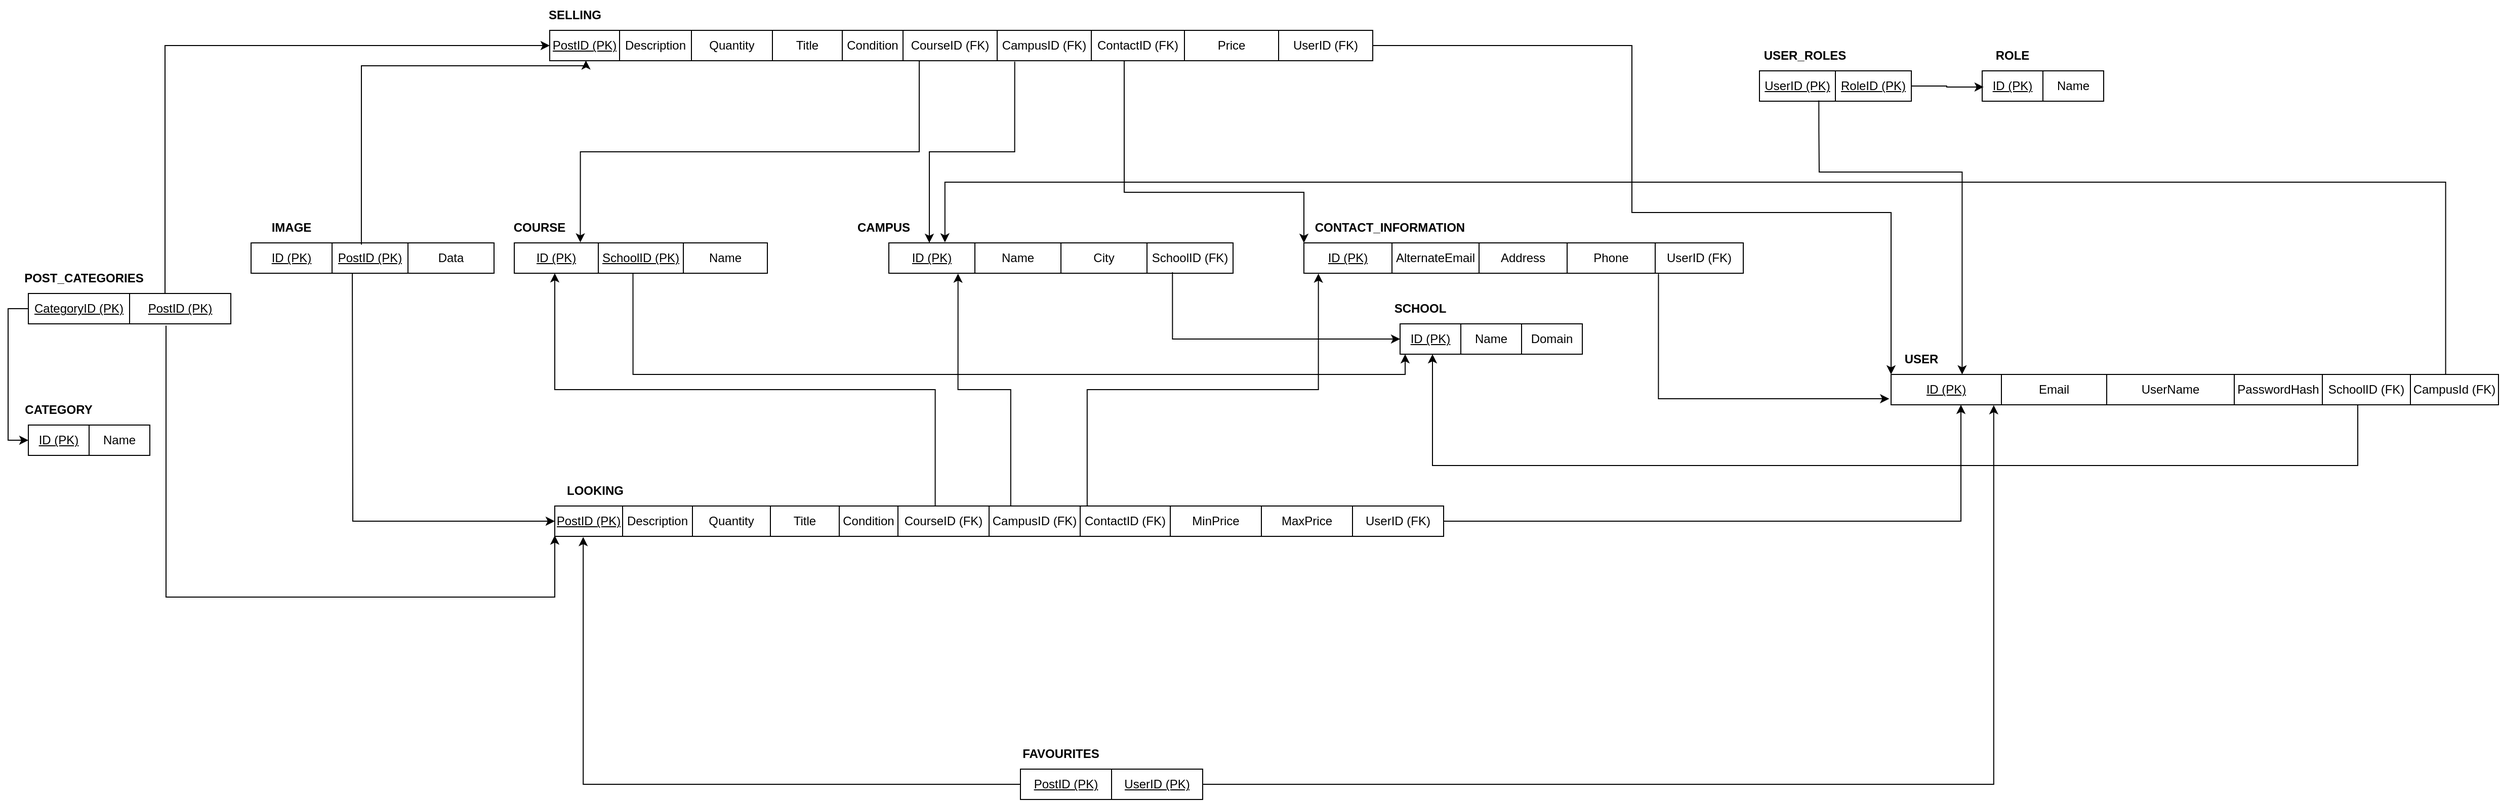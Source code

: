 <mxfile version="16.5.6" type="github">
  <diagram id="AKfI4c0ulszgOo2Bcc6o" name="Page-1">
    <mxGraphModel dx="2805" dy="2034" grid="1" gridSize="10" guides="1" tooltips="1" connect="1" arrows="1" fold="1" page="1" pageScale="1" pageWidth="850" pageHeight="1100" math="0" shadow="0">
      <root>
        <mxCell id="0" />
        <mxCell id="1" parent="0" />
        <mxCell id="g4I0UQG93zWOhLgiDqNm-1" value="&lt;b&gt;USER&lt;/b&gt;" style="text;html=1;strokeColor=none;fillColor=none;align=center;verticalAlign=middle;whiteSpace=wrap;rounded=0;" parent="1" vertex="1">
          <mxGeometry x="1380" y="180" width="60" height="30" as="geometry" />
        </mxCell>
        <mxCell id="g4I0UQG93zWOhLgiDqNm-2" value="&lt;b&gt;ROLE&lt;/b&gt;" style="text;html=1;strokeColor=none;fillColor=none;align=center;verticalAlign=middle;whiteSpace=wrap;rounded=0;" parent="1" vertex="1">
          <mxGeometry x="1470" y="-120" width="60" height="30" as="geometry" />
        </mxCell>
        <mxCell id="g4I0UQG93zWOhLgiDqNm-3" value="&lt;b&gt;USER_ROLES&lt;/b&gt;" style="text;html=1;strokeColor=none;fillColor=none;align=center;verticalAlign=middle;whiteSpace=wrap;rounded=0;" parent="1" vertex="1">
          <mxGeometry x="1250" y="-120" width="90" height="30" as="geometry" />
        </mxCell>
        <mxCell id="g4I0UQG93zWOhLgiDqNm-4" value="&lt;b&gt;SELLING&lt;/b&gt;" style="text;html=1;strokeColor=none;fillColor=none;align=center;verticalAlign=middle;whiteSpace=wrap;rounded=0;" parent="1" vertex="1">
          <mxGeometry x="50" y="-160" width="60" height="30" as="geometry" />
        </mxCell>
        <mxCell id="g4I0UQG93zWOhLgiDqNm-5" value="&lt;b&gt;CONTACT_INFORMATION&lt;/b&gt;" style="text;html=1;strokeColor=none;fillColor=none;align=center;verticalAlign=middle;whiteSpace=wrap;rounded=0;" parent="1" vertex="1">
          <mxGeometry x="810" y="50" width="150" height="30" as="geometry" />
        </mxCell>
        <mxCell id="g4I0UQG93zWOhLgiDqNm-6" value="&lt;b&gt;CAMPUS&lt;/b&gt;" style="text;html=1;strokeColor=none;fillColor=none;align=center;verticalAlign=middle;whiteSpace=wrap;rounded=0;" parent="1" vertex="1">
          <mxGeometry x="350" y="50" width="70" height="30" as="geometry" />
        </mxCell>
        <mxCell id="g4I0UQG93zWOhLgiDqNm-7" value="&lt;b&gt;SCHOOL&lt;/b&gt;" style="text;html=1;strokeColor=none;fillColor=none;align=center;verticalAlign=middle;whiteSpace=wrap;rounded=0;" parent="1" vertex="1">
          <mxGeometry x="880" y="130" width="70" height="30" as="geometry" />
        </mxCell>
        <mxCell id="g4I0UQG93zWOhLgiDqNm-8" value="&lt;b&gt;COURSE&lt;/b&gt;" style="text;html=1;strokeColor=none;fillColor=none;align=center;verticalAlign=middle;whiteSpace=wrap;rounded=0;" parent="1" vertex="1">
          <mxGeometry x="10" y="50" width="70" height="30" as="geometry" />
        </mxCell>
        <mxCell id="g4I0UQG93zWOhLgiDqNm-9" value="&lt;b&gt;CATEGORY&lt;/b&gt;" style="text;html=1;strokeColor=none;fillColor=none;align=center;verticalAlign=middle;whiteSpace=wrap;rounded=0;" parent="1" vertex="1">
          <mxGeometry x="-470" y="230" width="80" height="30" as="geometry" />
        </mxCell>
        <mxCell id="g4I0UQG93zWOhLgiDqNm-10" value="&lt;b&gt;POST_CATEGORIES&lt;/b&gt;" style="text;html=1;strokeColor=none;fillColor=none;align=center;verticalAlign=middle;whiteSpace=wrap;rounded=0;" parent="1" vertex="1">
          <mxGeometry x="-470" y="100" width="130" height="30" as="geometry" />
        </mxCell>
        <mxCell id="g4I0UQG93zWOhLgiDqNm-11" value="" style="shape=table;startSize=0;container=1;collapsible=0;childLayout=tableLayout;" parent="1" vertex="1">
          <mxGeometry x="1380" y="210" width="600" height="30" as="geometry" />
        </mxCell>
        <mxCell id="g4I0UQG93zWOhLgiDqNm-12" value="" style="shape=tableRow;horizontal=0;startSize=0;swimlaneHead=0;swimlaneBody=0;top=0;left=0;bottom=0;right=0;collapsible=0;dropTarget=0;fillColor=none;points=[[0,0.5],[1,0.5]];portConstraint=eastwest;" parent="g4I0UQG93zWOhLgiDqNm-11" vertex="1">
          <mxGeometry width="600" height="30" as="geometry" />
        </mxCell>
        <mxCell id="g4I0UQG93zWOhLgiDqNm-13" value="&lt;u&gt;ID (PK)&lt;/u&gt;" style="shape=partialRectangle;html=1;whiteSpace=wrap;connectable=0;overflow=hidden;fillColor=none;top=0;left=0;bottom=0;right=0;pointerEvents=1;" parent="g4I0UQG93zWOhLgiDqNm-12" vertex="1">
          <mxGeometry width="109" height="30" as="geometry">
            <mxRectangle width="109" height="30" as="alternateBounds" />
          </mxGeometry>
        </mxCell>
        <mxCell id="g4I0UQG93zWOhLgiDqNm-14" value="Email" style="shape=partialRectangle;html=1;whiteSpace=wrap;connectable=0;overflow=hidden;fillColor=none;top=0;left=0;bottom=0;right=0;pointerEvents=1;" parent="g4I0UQG93zWOhLgiDqNm-12" vertex="1">
          <mxGeometry x="109" width="104" height="30" as="geometry">
            <mxRectangle width="104" height="30" as="alternateBounds" />
          </mxGeometry>
        </mxCell>
        <mxCell id="g4I0UQG93zWOhLgiDqNm-15" value="UserName" style="shape=partialRectangle;html=1;whiteSpace=wrap;connectable=0;overflow=hidden;fillColor=none;top=0;left=0;bottom=0;right=0;pointerEvents=1;" parent="g4I0UQG93zWOhLgiDqNm-12" vertex="1">
          <mxGeometry x="213" width="126" height="30" as="geometry">
            <mxRectangle width="126" height="30" as="alternateBounds" />
          </mxGeometry>
        </mxCell>
        <mxCell id="g4I0UQG93zWOhLgiDqNm-16" value="PasswordHash" style="shape=partialRectangle;html=1;whiteSpace=wrap;connectable=0;overflow=hidden;fillColor=none;top=0;left=0;bottom=0;right=0;pointerEvents=1;" parent="g4I0UQG93zWOhLgiDqNm-12" vertex="1">
          <mxGeometry x="339" width="87" height="30" as="geometry">
            <mxRectangle width="87" height="30" as="alternateBounds" />
          </mxGeometry>
        </mxCell>
        <mxCell id="g4I0UQG93zWOhLgiDqNm-17" value="SchoolID (FK)" style="shape=partialRectangle;html=1;whiteSpace=wrap;connectable=0;overflow=hidden;fillColor=none;top=0;left=0;bottom=0;right=0;pointerEvents=1;" parent="g4I0UQG93zWOhLgiDqNm-12" vertex="1">
          <mxGeometry x="426" width="87" height="30" as="geometry">
            <mxRectangle width="87" height="30" as="alternateBounds" />
          </mxGeometry>
        </mxCell>
        <mxCell id="g4I0UQG93zWOhLgiDqNm-18" value="CampusId (FK)" style="shape=partialRectangle;html=1;whiteSpace=wrap;connectable=0;overflow=hidden;fillColor=none;top=0;left=0;bottom=0;right=0;pointerEvents=1;" parent="g4I0UQG93zWOhLgiDqNm-12" vertex="1">
          <mxGeometry x="513" width="87" height="30" as="geometry">
            <mxRectangle width="87" height="30" as="alternateBounds" />
          </mxGeometry>
        </mxCell>
        <mxCell id="g4I0UQG93zWOhLgiDqNm-19" value="" style="shape=table;startSize=0;container=1;collapsible=0;childLayout=tableLayout;" parent="1" vertex="1">
          <mxGeometry x="1470" y="-90" width="120" height="30" as="geometry" />
        </mxCell>
        <mxCell id="g4I0UQG93zWOhLgiDqNm-20" value="" style="shape=tableRow;horizontal=0;startSize=0;swimlaneHead=0;swimlaneBody=0;top=0;left=0;bottom=0;right=0;collapsible=0;dropTarget=0;fillColor=none;points=[[0.45,1,0,0,45],[1,0.5,0,0,0]];portConstraint=eastwest;" parent="g4I0UQG93zWOhLgiDqNm-19" vertex="1">
          <mxGeometry width="120" height="30" as="geometry" />
        </mxCell>
        <mxCell id="g4I0UQG93zWOhLgiDqNm-21" value="&lt;u&gt;ID (PK)&lt;/u&gt;" style="shape=partialRectangle;html=1;whiteSpace=wrap;connectable=0;overflow=hidden;fillColor=none;top=0;left=0;bottom=0;right=0;pointerEvents=1;" parent="g4I0UQG93zWOhLgiDqNm-20" vertex="1">
          <mxGeometry width="60" height="30" as="geometry">
            <mxRectangle width="60" height="30" as="alternateBounds" />
          </mxGeometry>
        </mxCell>
        <mxCell id="g4I0UQG93zWOhLgiDqNm-22" value="Name" style="shape=partialRectangle;html=1;whiteSpace=wrap;connectable=0;overflow=hidden;fillColor=none;top=0;left=0;bottom=0;right=0;pointerEvents=1;" parent="g4I0UQG93zWOhLgiDqNm-20" vertex="1">
          <mxGeometry x="60" width="60" height="30" as="geometry">
            <mxRectangle width="60" height="30" as="alternateBounds" />
          </mxGeometry>
        </mxCell>
        <mxCell id="g4I0UQG93zWOhLgiDqNm-23" value="" style="shape=table;startSize=0;container=1;collapsible=0;childLayout=tableLayout;points=[[0,0,0,0,0],[0,0.27,0,0,0],[0,0.5,0,0,0],[0,0.73,0,0,0],[0,1,0,0,0],[0.1,1,0,0,0],[0.17,1,0,0,0],[0.25,0,0,0,0],[0.5,0,0,0,0],[0.5,1,0,0,0],[0.75,0,0,0,0],[0.75,1,0,0,0],[1,0,0,0,0],[1,0.27,0,0,0],[1,0.5,0,0,0],[1,0.77,0,0,0],[1,1,0,0,0]];" parent="1" vertex="1">
          <mxGeometry x="1250" y="-90" width="150" height="30" as="geometry" />
        </mxCell>
        <mxCell id="g4I0UQG93zWOhLgiDqNm-24" value="" style="shape=tableRow;horizontal=0;startSize=0;swimlaneHead=0;swimlaneBody=0;top=0;left=0;bottom=0;right=0;collapsible=0;dropTarget=0;fillColor=none;points=[[0,0.5],[1,0.5]];portConstraint=eastwest;" parent="g4I0UQG93zWOhLgiDqNm-23" vertex="1">
          <mxGeometry width="150" height="30" as="geometry" />
        </mxCell>
        <mxCell id="g4I0UQG93zWOhLgiDqNm-25" value="&lt;u&gt;UserID (PK)&lt;/u&gt;" style="shape=partialRectangle;html=1;whiteSpace=wrap;connectable=0;overflow=hidden;fillColor=none;top=0;left=0;bottom=0;right=0;pointerEvents=1;" parent="g4I0UQG93zWOhLgiDqNm-24" vertex="1">
          <mxGeometry width="75" height="30" as="geometry">
            <mxRectangle width="75" height="30" as="alternateBounds" />
          </mxGeometry>
        </mxCell>
        <mxCell id="g4I0UQG93zWOhLgiDqNm-26" value="&lt;u&gt;RoleID (PK)&lt;/u&gt;" style="shape=partialRectangle;html=1;whiteSpace=wrap;connectable=0;overflow=hidden;fillColor=none;top=0;left=0;bottom=0;right=0;pointerEvents=1;" parent="g4I0UQG93zWOhLgiDqNm-24" vertex="1">
          <mxGeometry x="75" width="75" height="30" as="geometry">
            <mxRectangle width="75" height="30" as="alternateBounds" />
          </mxGeometry>
        </mxCell>
        <mxCell id="g4I0UQG93zWOhLgiDqNm-27" value="" style="shape=table;startSize=0;container=1;collapsible=0;childLayout=tableLayout;" parent="1" vertex="1">
          <mxGeometry x="55" y="-130" width="813" height="30" as="geometry" />
        </mxCell>
        <mxCell id="g4I0UQG93zWOhLgiDqNm-28" value="" style="shape=tableRow;horizontal=0;startSize=0;swimlaneHead=0;swimlaneBody=0;top=0;left=0;bottom=0;right=0;collapsible=0;dropTarget=0;fillColor=none;points=[[0,0.5],[1,0.5]];portConstraint=eastwest;" parent="g4I0UQG93zWOhLgiDqNm-27" vertex="1">
          <mxGeometry width="813" height="30" as="geometry" />
        </mxCell>
        <mxCell id="g4I0UQG93zWOhLgiDqNm-29" value="&lt;u&gt;PostID (PK)&lt;/u&gt;" style="shape=partialRectangle;html=1;whiteSpace=wrap;connectable=0;overflow=hidden;fillColor=none;top=0;left=0;bottom=0;right=0;pointerEvents=1;" parent="g4I0UQG93zWOhLgiDqNm-28" vertex="1">
          <mxGeometry width="69" height="30" as="geometry">
            <mxRectangle width="69" height="30" as="alternateBounds" />
          </mxGeometry>
        </mxCell>
        <mxCell id="g4I0UQG93zWOhLgiDqNm-30" value="Description" style="shape=partialRectangle;html=1;whiteSpace=wrap;connectable=0;overflow=hidden;fillColor=none;top=0;left=0;bottom=0;right=0;pointerEvents=1;" parent="g4I0UQG93zWOhLgiDqNm-28" vertex="1">
          <mxGeometry x="69" width="71" height="30" as="geometry">
            <mxRectangle width="71" height="30" as="alternateBounds" />
          </mxGeometry>
        </mxCell>
        <mxCell id="g4I0UQG93zWOhLgiDqNm-31" value="Quantity" style="shape=partialRectangle;html=1;whiteSpace=wrap;connectable=0;overflow=hidden;fillColor=none;top=0;left=0;bottom=0;right=0;pointerEvents=1;" parent="g4I0UQG93zWOhLgiDqNm-28" vertex="1">
          <mxGeometry x="140" width="80" height="30" as="geometry">
            <mxRectangle width="80" height="30" as="alternateBounds" />
          </mxGeometry>
        </mxCell>
        <mxCell id="g4I0UQG93zWOhLgiDqNm-32" value="Title" style="shape=partialRectangle;html=1;whiteSpace=wrap;connectable=0;overflow=hidden;fillColor=none;top=0;left=0;bottom=0;right=0;pointerEvents=1;" parent="g4I0UQG93zWOhLgiDqNm-28" vertex="1">
          <mxGeometry x="220" width="69" height="30" as="geometry">
            <mxRectangle width="69" height="30" as="alternateBounds" />
          </mxGeometry>
        </mxCell>
        <mxCell id="g4I0UQG93zWOhLgiDqNm-33" value="Condition" style="shape=partialRectangle;html=1;whiteSpace=wrap;connectable=0;overflow=hidden;fillColor=none;top=0;left=0;bottom=0;right=0;pointerEvents=1;" parent="g4I0UQG93zWOhLgiDqNm-28" vertex="1">
          <mxGeometry x="289" width="60" height="30" as="geometry">
            <mxRectangle width="60" height="30" as="alternateBounds" />
          </mxGeometry>
        </mxCell>
        <mxCell id="g4I0UQG93zWOhLgiDqNm-65" value="CourseID (FK)" style="shape=partialRectangle;html=1;whiteSpace=wrap;connectable=0;overflow=hidden;fillColor=none;top=0;left=0;bottom=0;right=0;pointerEvents=1;" parent="g4I0UQG93zWOhLgiDqNm-28" vertex="1">
          <mxGeometry x="349" width="93" height="30" as="geometry">
            <mxRectangle width="93" height="30" as="alternateBounds" />
          </mxGeometry>
        </mxCell>
        <mxCell id="g4I0UQG93zWOhLgiDqNm-66" value="CampusID (FK)" style="shape=partialRectangle;html=1;whiteSpace=wrap;connectable=0;overflow=hidden;fillColor=none;top=0;left=0;bottom=0;right=0;pointerEvents=1;" parent="g4I0UQG93zWOhLgiDqNm-28" vertex="1">
          <mxGeometry x="442" width="93" height="30" as="geometry">
            <mxRectangle width="93" height="30" as="alternateBounds" />
          </mxGeometry>
        </mxCell>
        <mxCell id="g4I0UQG93zWOhLgiDqNm-67" value="ContactID (FK)" style="shape=partialRectangle;html=1;whiteSpace=wrap;connectable=0;overflow=hidden;fillColor=none;top=0;left=0;bottom=0;right=0;pointerEvents=1;" parent="g4I0UQG93zWOhLgiDqNm-28" vertex="1">
          <mxGeometry x="535" width="92" height="30" as="geometry">
            <mxRectangle width="92" height="30" as="alternateBounds" />
          </mxGeometry>
        </mxCell>
        <mxCell id="g4I0UQG93zWOhLgiDqNm-105" value="Price" style="shape=partialRectangle;html=1;whiteSpace=wrap;connectable=0;overflow=hidden;fillColor=none;top=0;left=0;bottom=0;right=0;pointerEvents=1;" parent="g4I0UQG93zWOhLgiDqNm-28" vertex="1">
          <mxGeometry x="627" width="93" height="30" as="geometry">
            <mxRectangle width="93" height="30" as="alternateBounds" />
          </mxGeometry>
        </mxCell>
        <mxCell id="NINlyLTdHas7buEm1NTN-18" value="UserID (FK)" style="shape=partialRectangle;html=1;whiteSpace=wrap;connectable=0;overflow=hidden;fillColor=none;top=0;left=0;bottom=0;right=0;pointerEvents=1;" vertex="1" parent="g4I0UQG93zWOhLgiDqNm-28">
          <mxGeometry x="720" width="93" height="30" as="geometry">
            <mxRectangle width="93" height="30" as="alternateBounds" />
          </mxGeometry>
        </mxCell>
        <mxCell id="g4I0UQG93zWOhLgiDqNm-34" value="" style="shape=table;startSize=0;container=1;collapsible=0;childLayout=tableLayout;" parent="1" vertex="1">
          <mxGeometry x="895" y="160" width="180" height="30" as="geometry" />
        </mxCell>
        <mxCell id="g4I0UQG93zWOhLgiDqNm-35" value="" style="shape=tableRow;horizontal=0;startSize=0;swimlaneHead=0;swimlaneBody=0;top=0;left=0;bottom=0;right=0;collapsible=0;dropTarget=0;fillColor=none;points=[[0,0.5],[1,0.5]];portConstraint=eastwest;" parent="g4I0UQG93zWOhLgiDqNm-34" vertex="1">
          <mxGeometry width="180" height="30" as="geometry" />
        </mxCell>
        <mxCell id="g4I0UQG93zWOhLgiDqNm-36" value="&lt;u&gt;ID (PK)&lt;/u&gt;" style="shape=partialRectangle;html=1;whiteSpace=wrap;connectable=0;overflow=hidden;fillColor=none;top=0;left=0;bottom=0;right=0;pointerEvents=1;" parent="g4I0UQG93zWOhLgiDqNm-35" vertex="1">
          <mxGeometry width="60" height="30" as="geometry">
            <mxRectangle width="60" height="30" as="alternateBounds" />
          </mxGeometry>
        </mxCell>
        <mxCell id="g4I0UQG93zWOhLgiDqNm-37" value="Name" style="shape=partialRectangle;html=1;whiteSpace=wrap;connectable=0;overflow=hidden;fillColor=none;top=0;left=0;bottom=0;right=0;pointerEvents=1;" parent="g4I0UQG93zWOhLgiDqNm-35" vertex="1">
          <mxGeometry x="60" width="60" height="30" as="geometry">
            <mxRectangle width="60" height="30" as="alternateBounds" />
          </mxGeometry>
        </mxCell>
        <mxCell id="g4I0UQG93zWOhLgiDqNm-38" value="Domain" style="shape=partialRectangle;html=1;whiteSpace=wrap;connectable=0;overflow=hidden;fillColor=none;top=0;left=0;bottom=0;right=0;pointerEvents=1;" parent="g4I0UQG93zWOhLgiDqNm-35" vertex="1">
          <mxGeometry x="120" width="60" height="30" as="geometry">
            <mxRectangle width="60" height="30" as="alternateBounds" />
          </mxGeometry>
        </mxCell>
        <mxCell id="g4I0UQG93zWOhLgiDqNm-39" value="" style="shape=table;startSize=0;container=1;collapsible=0;childLayout=tableLayout;" parent="1" vertex="1">
          <mxGeometry x="390" y="80" width="340" height="30" as="geometry" />
        </mxCell>
        <mxCell id="g4I0UQG93zWOhLgiDqNm-40" value="" style="shape=tableRow;horizontal=0;startSize=0;swimlaneHead=0;swimlaneBody=0;top=0;left=0;bottom=0;right=0;collapsible=0;dropTarget=0;fillColor=none;points=[[0,0.5],[1,0.5]];portConstraint=eastwest;" parent="g4I0UQG93zWOhLgiDqNm-39" vertex="1">
          <mxGeometry width="340" height="30" as="geometry" />
        </mxCell>
        <mxCell id="g4I0UQG93zWOhLgiDqNm-41" value="&lt;u&gt;ID (PK)&lt;/u&gt;" style="shape=partialRectangle;html=1;whiteSpace=wrap;connectable=0;overflow=hidden;fillColor=none;top=0;left=0;bottom=0;right=0;pointerEvents=1;" parent="g4I0UQG93zWOhLgiDqNm-40" vertex="1">
          <mxGeometry width="85" height="30" as="geometry">
            <mxRectangle width="85" height="30" as="alternateBounds" />
          </mxGeometry>
        </mxCell>
        <mxCell id="g4I0UQG93zWOhLgiDqNm-42" value="Name" style="shape=partialRectangle;html=1;whiteSpace=wrap;connectable=0;overflow=hidden;fillColor=none;top=0;left=0;bottom=0;right=0;pointerEvents=1;" parent="g4I0UQG93zWOhLgiDqNm-40" vertex="1">
          <mxGeometry x="85" width="85" height="30" as="geometry">
            <mxRectangle width="85" height="30" as="alternateBounds" />
          </mxGeometry>
        </mxCell>
        <mxCell id="g4I0UQG93zWOhLgiDqNm-43" value="City" style="shape=partialRectangle;html=1;whiteSpace=wrap;connectable=0;overflow=hidden;fillColor=none;top=0;left=0;bottom=0;right=0;pointerEvents=1;" parent="g4I0UQG93zWOhLgiDqNm-40" vertex="1">
          <mxGeometry x="170" width="85" height="30" as="geometry">
            <mxRectangle width="85" height="30" as="alternateBounds" />
          </mxGeometry>
        </mxCell>
        <mxCell id="g4I0UQG93zWOhLgiDqNm-44" value="SchoolID (FK)" style="shape=partialRectangle;html=1;whiteSpace=wrap;connectable=0;overflow=hidden;fillColor=none;top=0;left=0;bottom=0;right=0;pointerEvents=1;" parent="g4I0UQG93zWOhLgiDqNm-40" vertex="1">
          <mxGeometry x="255" width="85" height="30" as="geometry">
            <mxRectangle width="85" height="30" as="alternateBounds" />
          </mxGeometry>
        </mxCell>
        <mxCell id="g4I0UQG93zWOhLgiDqNm-45" value="" style="shape=table;startSize=0;container=1;collapsible=0;childLayout=tableLayout;" parent="1" vertex="1">
          <mxGeometry x="20" y="80" width="250" height="30" as="geometry" />
        </mxCell>
        <mxCell id="g4I0UQG93zWOhLgiDqNm-46" value="" style="shape=tableRow;horizontal=0;startSize=0;swimlaneHead=0;swimlaneBody=0;top=0;left=0;bottom=0;right=0;collapsible=0;dropTarget=0;fillColor=none;points=[[0,0.5],[1,0.5]];portConstraint=eastwest;" parent="g4I0UQG93zWOhLgiDqNm-45" vertex="1">
          <mxGeometry width="250" height="30" as="geometry" />
        </mxCell>
        <mxCell id="g4I0UQG93zWOhLgiDqNm-47" value="&lt;u&gt;ID (PK)&lt;/u&gt;" style="shape=partialRectangle;html=1;whiteSpace=wrap;connectable=0;overflow=hidden;fillColor=none;top=0;left=0;bottom=0;right=0;pointerEvents=1;" parent="g4I0UQG93zWOhLgiDqNm-46" vertex="1">
          <mxGeometry width="83" height="30" as="geometry">
            <mxRectangle width="83" height="30" as="alternateBounds" />
          </mxGeometry>
        </mxCell>
        <mxCell id="g4I0UQG93zWOhLgiDqNm-48" value="&lt;u&gt;SchoolID (PK)&lt;/u&gt;" style="shape=partialRectangle;html=1;whiteSpace=wrap;connectable=0;overflow=hidden;fillColor=none;top=0;left=0;bottom=0;right=0;pointerEvents=1;" parent="g4I0UQG93zWOhLgiDqNm-46" vertex="1">
          <mxGeometry x="83" width="84" height="30" as="geometry">
            <mxRectangle width="84" height="30" as="alternateBounds" />
          </mxGeometry>
        </mxCell>
        <mxCell id="g4I0UQG93zWOhLgiDqNm-49" value="Name" style="shape=partialRectangle;html=1;whiteSpace=wrap;connectable=0;overflow=hidden;fillColor=none;top=0;left=0;bottom=0;right=0;pointerEvents=1;" parent="g4I0UQG93zWOhLgiDqNm-46" vertex="1">
          <mxGeometry x="167" width="83" height="30" as="geometry">
            <mxRectangle width="83" height="30" as="alternateBounds" />
          </mxGeometry>
        </mxCell>
        <mxCell id="g4I0UQG93zWOhLgiDqNm-50" value="" style="shape=table;startSize=0;container=1;collapsible=0;childLayout=tableLayout;" parent="1" vertex="1">
          <mxGeometry x="-460" y="260" width="120" height="30" as="geometry" />
        </mxCell>
        <mxCell id="g4I0UQG93zWOhLgiDqNm-51" value="" style="shape=tableRow;horizontal=0;startSize=0;swimlaneHead=0;swimlaneBody=0;top=0;left=0;bottom=0;right=0;collapsible=0;dropTarget=0;fillColor=none;points=[[0,0.5],[1,0.5]];portConstraint=eastwest;" parent="g4I0UQG93zWOhLgiDqNm-50" vertex="1">
          <mxGeometry width="120" height="30" as="geometry" />
        </mxCell>
        <mxCell id="g4I0UQG93zWOhLgiDqNm-52" value="&lt;u&gt;ID (PK)&lt;/u&gt;" style="shape=partialRectangle;html=1;whiteSpace=wrap;connectable=0;overflow=hidden;fillColor=none;top=0;left=0;bottom=0;right=0;pointerEvents=1;" parent="g4I0UQG93zWOhLgiDqNm-51" vertex="1">
          <mxGeometry width="60" height="30" as="geometry">
            <mxRectangle width="60" height="30" as="alternateBounds" />
          </mxGeometry>
        </mxCell>
        <mxCell id="g4I0UQG93zWOhLgiDqNm-53" value="Name" style="shape=partialRectangle;html=1;whiteSpace=wrap;connectable=0;overflow=hidden;fillColor=none;top=0;left=0;bottom=0;right=0;pointerEvents=1;" parent="g4I0UQG93zWOhLgiDqNm-51" vertex="1">
          <mxGeometry x="60" width="60" height="30" as="geometry">
            <mxRectangle width="60" height="30" as="alternateBounds" />
          </mxGeometry>
        </mxCell>
        <mxCell id="g4I0UQG93zWOhLgiDqNm-54" value="" style="shape=table;startSize=0;container=1;collapsible=0;childLayout=tableLayout;" parent="1" vertex="1">
          <mxGeometry x="-460" y="130" width="200" height="30" as="geometry" />
        </mxCell>
        <mxCell id="g4I0UQG93zWOhLgiDqNm-55" value="" style="shape=tableRow;horizontal=0;startSize=0;swimlaneHead=0;swimlaneBody=0;top=0;left=0;bottom=0;right=0;collapsible=0;dropTarget=0;fillColor=none;points=[[0,0.5],[1,0.5]];portConstraint=eastwest;" parent="g4I0UQG93zWOhLgiDqNm-54" vertex="1">
          <mxGeometry width="200" height="30" as="geometry" />
        </mxCell>
        <mxCell id="g4I0UQG93zWOhLgiDqNm-56" value="&lt;u&gt;CategoryID (PK)&lt;/u&gt;" style="shape=partialRectangle;html=1;whiteSpace=wrap;connectable=0;overflow=hidden;fillColor=none;top=0;left=0;bottom=0;right=0;pointerEvents=1;" parent="g4I0UQG93zWOhLgiDqNm-55" vertex="1">
          <mxGeometry width="100" height="30" as="geometry">
            <mxRectangle width="100" height="30" as="alternateBounds" />
          </mxGeometry>
        </mxCell>
        <mxCell id="g4I0UQG93zWOhLgiDqNm-57" value="&lt;u&gt;PostID (PK)&lt;/u&gt;" style="shape=partialRectangle;html=1;whiteSpace=wrap;connectable=0;overflow=hidden;fillColor=none;top=0;left=0;bottom=0;right=0;pointerEvents=1;" parent="g4I0UQG93zWOhLgiDqNm-55" vertex="1">
          <mxGeometry x="100" width="100" height="30" as="geometry">
            <mxRectangle width="100" height="30" as="alternateBounds" />
          </mxGeometry>
        </mxCell>
        <mxCell id="g4I0UQG93zWOhLgiDqNm-59" value="&lt;b&gt;IMAGE&lt;/b&gt;" style="text;html=1;strokeColor=none;fillColor=none;align=center;verticalAlign=middle;whiteSpace=wrap;rounded=0;" parent="1" vertex="1">
          <mxGeometry x="-230" y="50" width="60" height="30" as="geometry" />
        </mxCell>
        <mxCell id="g4I0UQG93zWOhLgiDqNm-60" value="" style="shape=table;startSize=0;container=1;collapsible=0;childLayout=tableLayout;" parent="1" vertex="1">
          <mxGeometry x="-240" y="80" width="240" height="30" as="geometry" />
        </mxCell>
        <mxCell id="g4I0UQG93zWOhLgiDqNm-61" value="" style="shape=tableRow;horizontal=0;startSize=0;swimlaneHead=0;swimlaneBody=0;top=0;left=0;bottom=0;right=0;collapsible=0;dropTarget=0;fillColor=none;points=[[0,0.5],[1,0.5]];portConstraint=eastwest;" parent="g4I0UQG93zWOhLgiDqNm-60" vertex="1">
          <mxGeometry width="240" height="30" as="geometry" />
        </mxCell>
        <mxCell id="g4I0UQG93zWOhLgiDqNm-62" value="&lt;u&gt;ID (PK)&lt;/u&gt;" style="shape=partialRectangle;html=1;whiteSpace=wrap;connectable=0;overflow=hidden;fillColor=none;top=0;left=0;bottom=0;right=0;pointerEvents=1;" parent="g4I0UQG93zWOhLgiDqNm-61" vertex="1">
          <mxGeometry width="80" height="30" as="geometry">
            <mxRectangle width="80" height="30" as="alternateBounds" />
          </mxGeometry>
        </mxCell>
        <mxCell id="g4I0UQG93zWOhLgiDqNm-63" value="&lt;u&gt;PostID (PK)&lt;/u&gt;" style="shape=partialRectangle;html=1;whiteSpace=wrap;connectable=0;overflow=hidden;fillColor=none;top=0;left=0;bottom=0;right=0;pointerEvents=1;" parent="g4I0UQG93zWOhLgiDqNm-61" vertex="1">
          <mxGeometry x="80" width="75" height="30" as="geometry">
            <mxRectangle width="75" height="30" as="alternateBounds" />
          </mxGeometry>
        </mxCell>
        <mxCell id="g4I0UQG93zWOhLgiDqNm-64" value="Data" style="shape=partialRectangle;html=1;whiteSpace=wrap;connectable=0;overflow=hidden;fillColor=none;top=0;left=0;bottom=0;right=0;pointerEvents=1;" parent="g4I0UQG93zWOhLgiDqNm-61" vertex="1">
          <mxGeometry x="155" width="85" height="30" as="geometry">
            <mxRectangle width="85" height="30" as="alternateBounds" />
          </mxGeometry>
        </mxCell>
        <mxCell id="g4I0UQG93zWOhLgiDqNm-68" value="" style="shape=table;startSize=0;container=1;collapsible=0;childLayout=tableLayout;" parent="1" vertex="1">
          <mxGeometry x="800" y="80" width="434" height="30" as="geometry" />
        </mxCell>
        <mxCell id="g4I0UQG93zWOhLgiDqNm-69" value="" style="shape=tableRow;horizontal=0;startSize=0;swimlaneHead=0;swimlaneBody=0;top=0;left=0;bottom=0;right=0;collapsible=0;dropTarget=0;fillColor=none;points=[[0,0.5],[1,0.5]];portConstraint=eastwest;" parent="g4I0UQG93zWOhLgiDqNm-68" vertex="1">
          <mxGeometry width="434" height="30" as="geometry" />
        </mxCell>
        <mxCell id="g4I0UQG93zWOhLgiDqNm-70" value="&lt;u&gt;ID (PK)&lt;/u&gt;" style="shape=partialRectangle;html=1;whiteSpace=wrap;connectable=0;overflow=hidden;fillColor=none;top=0;left=0;bottom=0;right=0;pointerEvents=1;" parent="g4I0UQG93zWOhLgiDqNm-69" vertex="1">
          <mxGeometry width="87" height="30" as="geometry">
            <mxRectangle width="87" height="30" as="alternateBounds" />
          </mxGeometry>
        </mxCell>
        <mxCell id="g4I0UQG93zWOhLgiDqNm-71" value="AlternateEmail" style="shape=partialRectangle;html=1;whiteSpace=wrap;connectable=0;overflow=hidden;fillColor=none;top=0;left=0;bottom=0;right=0;pointerEvents=1;" parent="g4I0UQG93zWOhLgiDqNm-69" vertex="1">
          <mxGeometry x="87" width="86" height="30" as="geometry">
            <mxRectangle width="86" height="30" as="alternateBounds" />
          </mxGeometry>
        </mxCell>
        <mxCell id="g4I0UQG93zWOhLgiDqNm-72" value="Address" style="shape=partialRectangle;html=1;whiteSpace=wrap;connectable=0;overflow=hidden;fillColor=none;top=0;left=0;bottom=0;right=0;pointerEvents=1;" parent="g4I0UQG93zWOhLgiDqNm-69" vertex="1">
          <mxGeometry x="173" width="87" height="30" as="geometry">
            <mxRectangle width="87" height="30" as="alternateBounds" />
          </mxGeometry>
        </mxCell>
        <mxCell id="g4I0UQG93zWOhLgiDqNm-73" value="Phone" style="shape=partialRectangle;html=1;whiteSpace=wrap;connectable=0;overflow=hidden;fillColor=none;top=0;left=0;bottom=0;right=0;pointerEvents=1;" parent="g4I0UQG93zWOhLgiDqNm-69" vertex="1">
          <mxGeometry x="260" width="87" height="30" as="geometry">
            <mxRectangle width="87" height="30" as="alternateBounds" />
          </mxGeometry>
        </mxCell>
        <mxCell id="g4I0UQG93zWOhLgiDqNm-75" value="UserID (FK)" style="shape=partialRectangle;html=1;whiteSpace=wrap;connectable=0;overflow=hidden;fillColor=none;top=0;left=0;bottom=0;right=0;pointerEvents=1;" parent="g4I0UQG93zWOhLgiDqNm-69" vertex="1">
          <mxGeometry x="347" width="87" height="30" as="geometry">
            <mxRectangle width="87" height="30" as="alternateBounds" />
          </mxGeometry>
        </mxCell>
        <mxCell id="g4I0UQG93zWOhLgiDqNm-94" value="&lt;b&gt;LOOKING&lt;/b&gt;" style="text;html=1;strokeColor=none;fillColor=none;align=center;verticalAlign=middle;whiteSpace=wrap;rounded=0;" parent="1" vertex="1">
          <mxGeometry x="70" y="310" width="60" height="30" as="geometry" />
        </mxCell>
        <mxCell id="g4I0UQG93zWOhLgiDqNm-95" value="" style="shape=table;startSize=0;container=1;collapsible=0;childLayout=tableLayout;" parent="1" vertex="1">
          <mxGeometry x="60" y="340" width="878" height="30" as="geometry" />
        </mxCell>
        <mxCell id="g4I0UQG93zWOhLgiDqNm-96" value="" style="shape=tableRow;horizontal=0;startSize=0;swimlaneHead=0;swimlaneBody=0;top=0;left=0;bottom=0;right=0;collapsible=0;dropTarget=0;fillColor=none;points=[[0,0.5],[1,0.5]];portConstraint=eastwest;" parent="g4I0UQG93zWOhLgiDqNm-95" vertex="1">
          <mxGeometry width="878" height="30" as="geometry" />
        </mxCell>
        <mxCell id="g4I0UQG93zWOhLgiDqNm-97" value="&lt;u&gt;PostID (PK)&lt;/u&gt;" style="shape=partialRectangle;html=1;whiteSpace=wrap;connectable=0;overflow=hidden;fillColor=none;top=0;left=0;bottom=0;right=0;pointerEvents=1;" parent="g4I0UQG93zWOhLgiDqNm-96" vertex="1">
          <mxGeometry width="67" height="30" as="geometry">
            <mxRectangle width="67" height="30" as="alternateBounds" />
          </mxGeometry>
        </mxCell>
        <mxCell id="g4I0UQG93zWOhLgiDqNm-98" value="Description" style="shape=partialRectangle;html=1;whiteSpace=wrap;connectable=0;overflow=hidden;fillColor=none;top=0;left=0;bottom=0;right=0;pointerEvents=1;" parent="g4I0UQG93zWOhLgiDqNm-96" vertex="1">
          <mxGeometry x="67" width="69" height="30" as="geometry">
            <mxRectangle width="69" height="30" as="alternateBounds" />
          </mxGeometry>
        </mxCell>
        <mxCell id="g4I0UQG93zWOhLgiDqNm-99" value="Quantity" style="shape=partialRectangle;html=1;whiteSpace=wrap;connectable=0;overflow=hidden;fillColor=none;top=0;left=0;bottom=0;right=0;pointerEvents=1;" parent="g4I0UQG93zWOhLgiDqNm-96" vertex="1">
          <mxGeometry x="136" width="77" height="30" as="geometry">
            <mxRectangle width="77" height="30" as="alternateBounds" />
          </mxGeometry>
        </mxCell>
        <mxCell id="g4I0UQG93zWOhLgiDqNm-100" value="Title" style="shape=partialRectangle;html=1;whiteSpace=wrap;connectable=0;overflow=hidden;fillColor=none;top=0;left=0;bottom=0;right=0;pointerEvents=1;" parent="g4I0UQG93zWOhLgiDqNm-96" vertex="1">
          <mxGeometry x="213" width="68" height="30" as="geometry">
            <mxRectangle width="68" height="30" as="alternateBounds" />
          </mxGeometry>
        </mxCell>
        <mxCell id="g4I0UQG93zWOhLgiDqNm-101" value="Condition" style="shape=partialRectangle;html=1;whiteSpace=wrap;connectable=0;overflow=hidden;fillColor=none;top=0;left=0;bottom=0;right=0;pointerEvents=1;" parent="g4I0UQG93zWOhLgiDqNm-96" vertex="1">
          <mxGeometry x="281" width="58" height="30" as="geometry">
            <mxRectangle width="58" height="30" as="alternateBounds" />
          </mxGeometry>
        </mxCell>
        <mxCell id="g4I0UQG93zWOhLgiDqNm-102" value="CourseID (FK)" style="shape=partialRectangle;html=1;whiteSpace=wrap;connectable=0;overflow=hidden;fillColor=none;top=0;left=0;bottom=0;right=0;pointerEvents=1;" parent="g4I0UQG93zWOhLgiDqNm-96" vertex="1">
          <mxGeometry x="339" width="90" height="30" as="geometry">
            <mxRectangle width="90" height="30" as="alternateBounds" />
          </mxGeometry>
        </mxCell>
        <mxCell id="g4I0UQG93zWOhLgiDqNm-103" value="CampusID (FK)" style="shape=partialRectangle;html=1;whiteSpace=wrap;connectable=0;overflow=hidden;fillColor=none;top=0;left=0;bottom=0;right=0;pointerEvents=1;" parent="g4I0UQG93zWOhLgiDqNm-96" vertex="1">
          <mxGeometry x="429" width="90" height="30" as="geometry">
            <mxRectangle width="90" height="30" as="alternateBounds" />
          </mxGeometry>
        </mxCell>
        <mxCell id="g4I0UQG93zWOhLgiDqNm-104" value="ContactID (FK)" style="shape=partialRectangle;html=1;whiteSpace=wrap;connectable=0;overflow=hidden;fillColor=none;top=0;left=0;bottom=0;right=0;pointerEvents=1;" parent="g4I0UQG93zWOhLgiDqNm-96" vertex="1">
          <mxGeometry x="519" width="89" height="30" as="geometry">
            <mxRectangle width="89" height="30" as="alternateBounds" />
          </mxGeometry>
        </mxCell>
        <mxCell id="g4I0UQG93zWOhLgiDqNm-107" value="MinPrice" style="shape=partialRectangle;html=1;whiteSpace=wrap;connectable=0;overflow=hidden;fillColor=none;top=0;left=0;bottom=0;right=0;pointerEvents=1;" parent="g4I0UQG93zWOhLgiDqNm-96" vertex="1">
          <mxGeometry x="608" width="90" height="30" as="geometry">
            <mxRectangle width="90" height="30" as="alternateBounds" />
          </mxGeometry>
        </mxCell>
        <mxCell id="g4I0UQG93zWOhLgiDqNm-106" value="MaxPrice" style="shape=partialRectangle;html=1;whiteSpace=wrap;connectable=0;overflow=hidden;fillColor=none;top=0;left=0;bottom=0;right=0;pointerEvents=1;" parent="g4I0UQG93zWOhLgiDqNm-96" vertex="1">
          <mxGeometry x="698" width="90" height="30" as="geometry">
            <mxRectangle width="90" height="30" as="alternateBounds" />
          </mxGeometry>
        </mxCell>
        <mxCell id="NINlyLTdHas7buEm1NTN-17" value="UserID (FK)" style="shape=partialRectangle;html=1;whiteSpace=wrap;connectable=0;overflow=hidden;fillColor=none;top=0;left=0;bottom=0;right=0;pointerEvents=1;" vertex="1" parent="g4I0UQG93zWOhLgiDqNm-96">
          <mxGeometry x="788" width="90" height="30" as="geometry">
            <mxRectangle width="90" height="30" as="alternateBounds" />
          </mxGeometry>
        </mxCell>
        <mxCell id="g4I0UQG93zWOhLgiDqNm-109" value="&lt;b&gt;FAVOURITES&lt;/b&gt;" style="text;html=1;strokeColor=none;fillColor=none;align=center;verticalAlign=middle;whiteSpace=wrap;rounded=0;" parent="1" vertex="1">
          <mxGeometry x="520" y="570" width="80" height="30" as="geometry" />
        </mxCell>
        <mxCell id="g4I0UQG93zWOhLgiDqNm-110" value="" style="shape=table;startSize=0;container=1;collapsible=0;childLayout=tableLayout;" parent="1" vertex="1">
          <mxGeometry x="520" y="600" width="180" height="30" as="geometry" />
        </mxCell>
        <mxCell id="g4I0UQG93zWOhLgiDqNm-111" value="" style="shape=tableRow;horizontal=0;startSize=0;swimlaneHead=0;swimlaneBody=0;top=0;left=0;bottom=0;right=0;collapsible=0;dropTarget=0;fillColor=none;points=[[0,0.5],[1,0.5]];portConstraint=eastwest;" parent="g4I0UQG93zWOhLgiDqNm-110" vertex="1">
          <mxGeometry width="180" height="30" as="geometry" />
        </mxCell>
        <mxCell id="g4I0UQG93zWOhLgiDqNm-112" value="&lt;u&gt;PostID (PK)&lt;/u&gt;" style="shape=partialRectangle;html=1;whiteSpace=wrap;connectable=0;overflow=hidden;fillColor=none;top=0;left=0;bottom=0;right=0;pointerEvents=1;" parent="g4I0UQG93zWOhLgiDqNm-111" vertex="1">
          <mxGeometry width="90" height="30" as="geometry">
            <mxRectangle width="90" height="30" as="alternateBounds" />
          </mxGeometry>
        </mxCell>
        <mxCell id="g4I0UQG93zWOhLgiDqNm-113" value="&lt;u&gt;UserID (PK)&lt;/u&gt;" style="shape=partialRectangle;html=1;whiteSpace=wrap;connectable=0;overflow=hidden;fillColor=none;top=0;left=0;bottom=0;right=0;pointerEvents=1;" parent="g4I0UQG93zWOhLgiDqNm-111" vertex="1">
          <mxGeometry x="90" width="90" height="30" as="geometry">
            <mxRectangle width="90" height="30" as="alternateBounds" />
          </mxGeometry>
        </mxCell>
        <mxCell id="NINlyLTdHas7buEm1NTN-25" style="edgeStyle=orthogonalEdgeStyle;rounded=0;orthogonalLoop=1;jettySize=auto;html=1;entryX=0.261;entryY=-0.015;entryDx=0;entryDy=0;entryPerimeter=0;exitX=0.449;exitY=1.014;exitDx=0;exitDy=0;exitPerimeter=0;" edge="1" parent="1" source="g4I0UQG93zWOhLgiDqNm-28" target="g4I0UQG93zWOhLgiDqNm-46">
          <mxGeometry relative="1" as="geometry">
            <mxPoint x="410" y="-90" as="sourcePoint" />
          </mxGeometry>
        </mxCell>
        <mxCell id="NINlyLTdHas7buEm1NTN-26" style="edgeStyle=orthogonalEdgeStyle;rounded=0;orthogonalLoop=1;jettySize=auto;html=1;exitX=0.428;exitY=0.014;exitDx=0;exitDy=0;entryX=0.16;entryY=1;entryDx=0;entryDy=0;entryPerimeter=0;exitPerimeter=0;" edge="1" parent="1" source="g4I0UQG93zWOhLgiDqNm-96" target="g4I0UQG93zWOhLgiDqNm-46">
          <mxGeometry relative="1" as="geometry">
            <Array as="points">
              <mxPoint x="436" y="225" />
              <mxPoint x="60" y="225" />
            </Array>
          </mxGeometry>
        </mxCell>
        <mxCell id="NINlyLTdHas7buEm1NTN-27" style="edgeStyle=orthogonalEdgeStyle;rounded=0;orthogonalLoop=1;jettySize=auto;html=1;exitX=0.565;exitY=1.028;exitDx=0;exitDy=0;exitPerimeter=0;" edge="1" parent="1" source="g4I0UQG93zWOhLgiDqNm-28" target="g4I0UQG93zWOhLgiDqNm-40">
          <mxGeometry relative="1" as="geometry">
            <Array as="points">
              <mxPoint x="514" y="-10" />
              <mxPoint x="430" y="-10" />
            </Array>
          </mxGeometry>
        </mxCell>
        <mxCell id="NINlyLTdHas7buEm1NTN-28" style="edgeStyle=orthogonalEdgeStyle;rounded=0;orthogonalLoop=1;jettySize=auto;html=1;exitX=0.513;exitY=0;exitDx=0;exitDy=0;entryX=0.201;entryY=1.011;entryDx=0;entryDy=0;entryPerimeter=0;exitPerimeter=0;" edge="1" parent="1" source="g4I0UQG93zWOhLgiDqNm-96" target="g4I0UQG93zWOhLgiDqNm-40">
          <mxGeometry relative="1" as="geometry">
            <Array as="points">
              <mxPoint x="510" y="225" />
              <mxPoint x="458" y="225" />
            </Array>
          </mxGeometry>
        </mxCell>
        <mxCell id="NINlyLTdHas7buEm1NTN-29" style="edgeStyle=orthogonalEdgeStyle;rounded=0;orthogonalLoop=1;jettySize=auto;html=1;exitX=0.599;exitY=-0.007;exitDx=0;exitDy=0;entryX=0.033;entryY=1.011;entryDx=0;entryDy=0;entryPerimeter=0;exitPerimeter=0;" edge="1" parent="1" source="g4I0UQG93zWOhLgiDqNm-96" target="g4I0UQG93zWOhLgiDqNm-69">
          <mxGeometry relative="1" as="geometry" />
        </mxCell>
        <mxCell id="NINlyLTdHas7buEm1NTN-30" style="edgeStyle=orthogonalEdgeStyle;rounded=0;orthogonalLoop=1;jettySize=auto;html=1;exitX=0.698;exitY=0.993;exitDx=0;exitDy=0;exitPerimeter=0;" edge="1" parent="1" source="g4I0UQG93zWOhLgiDqNm-28" target="g4I0UQG93zWOhLgiDqNm-69">
          <mxGeometry relative="1" as="geometry">
            <Array as="points">
              <mxPoint x="623" y="30" />
              <mxPoint x="800" y="30" />
            </Array>
          </mxGeometry>
        </mxCell>
        <mxCell id="NINlyLTdHas7buEm1NTN-31" style="edgeStyle=orthogonalEdgeStyle;rounded=0;orthogonalLoop=1;jettySize=auto;html=1;exitX=0.469;exitY=0.984;exitDx=0;exitDy=0;exitPerimeter=0;" edge="1" parent="1" source="g4I0UQG93zWOhLgiDqNm-46" target="g4I0UQG93zWOhLgiDqNm-35">
          <mxGeometry relative="1" as="geometry">
            <mxPoint x="900" y="230" as="targetPoint" />
            <Array as="points">
              <mxPoint x="137" y="210" />
              <mxPoint x="900" y="210" />
            </Array>
          </mxGeometry>
        </mxCell>
        <mxCell id="NINlyLTdHas7buEm1NTN-32" style="edgeStyle=orthogonalEdgeStyle;rounded=0;orthogonalLoop=1;jettySize=auto;html=1;exitX=0.824;exitY=0.968;exitDx=0;exitDy=0;entryX=0;entryY=0.5;entryDx=0;entryDy=0;exitPerimeter=0;" edge="1" parent="1" source="g4I0UQG93zWOhLgiDqNm-40" target="g4I0UQG93zWOhLgiDqNm-35">
          <mxGeometry relative="1" as="geometry" />
        </mxCell>
        <mxCell id="NINlyLTdHas7buEm1NTN-34" style="edgeStyle=orthogonalEdgeStyle;rounded=0;orthogonalLoop=1;jettySize=auto;html=1;exitX=0.68;exitY=1.057;exitDx=0;exitDy=0;entryX=0;entryY=0.971;entryDx=0;entryDy=0;exitPerimeter=0;entryPerimeter=0;" edge="1" parent="1" source="g4I0UQG93zWOhLgiDqNm-55" target="g4I0UQG93zWOhLgiDqNm-96">
          <mxGeometry relative="1" as="geometry">
            <Array as="points">
              <mxPoint x="-324" y="430" />
              <mxPoint x="60" y="430" />
            </Array>
          </mxGeometry>
        </mxCell>
        <mxCell id="NINlyLTdHas7buEm1NTN-35" style="edgeStyle=orthogonalEdgeStyle;rounded=0;orthogonalLoop=1;jettySize=auto;html=1;exitX=0;exitY=0.5;exitDx=0;exitDy=0;entryX=0;entryY=0.5;entryDx=0;entryDy=0;" edge="1" parent="1" source="g4I0UQG93zWOhLgiDqNm-55" target="g4I0UQG93zWOhLgiDqNm-51">
          <mxGeometry relative="1" as="geometry" />
        </mxCell>
        <mxCell id="NINlyLTdHas7buEm1NTN-39" style="edgeStyle=orthogonalEdgeStyle;rounded=0;orthogonalLoop=1;jettySize=auto;html=1;entryX=0;entryY=0.5;entryDx=0;entryDy=0;" edge="1" parent="1" target="g4I0UQG93zWOhLgiDqNm-28">
          <mxGeometry relative="1" as="geometry">
            <mxPoint x="-325" y="130" as="sourcePoint" />
            <Array as="points">
              <mxPoint x="-325" y="-115" />
            </Array>
          </mxGeometry>
        </mxCell>
        <mxCell id="NINlyLTdHas7buEm1NTN-40" style="edgeStyle=orthogonalEdgeStyle;rounded=0;orthogonalLoop=1;jettySize=auto;html=1;exitX=0.454;exitY=0.057;exitDx=0;exitDy=0;exitPerimeter=0;entryX=0.044;entryY=0.99;entryDx=0;entryDy=0;entryPerimeter=0;" edge="1" parent="1" source="g4I0UQG93zWOhLgiDqNm-61" target="g4I0UQG93zWOhLgiDqNm-28">
          <mxGeometry relative="1" as="geometry">
            <mxPoint x="-90" y="40" as="sourcePoint" />
            <Array as="points">
              <mxPoint x="-131" y="-95" />
              <mxPoint x="91" y="-95" />
            </Array>
          </mxGeometry>
        </mxCell>
        <mxCell id="NINlyLTdHas7buEm1NTN-41" style="edgeStyle=orthogonalEdgeStyle;rounded=0;orthogonalLoop=1;jettySize=auto;html=1;entryX=0;entryY=0.5;entryDx=0;entryDy=0;" edge="1" parent="1" target="g4I0UQG93zWOhLgiDqNm-96">
          <mxGeometry relative="1" as="geometry">
            <mxPoint x="-140" y="110" as="sourcePoint" />
          </mxGeometry>
        </mxCell>
        <mxCell id="NINlyLTdHas7buEm1NTN-42" style="edgeStyle=orthogonalEdgeStyle;rounded=0;orthogonalLoop=1;jettySize=auto;html=1;exitX=0;exitY=0.5;exitDx=0;exitDy=0;entryX=0.032;entryY=1.022;entryDx=0;entryDy=0;entryPerimeter=0;" edge="1" parent="1" source="g4I0UQG93zWOhLgiDqNm-111" target="g4I0UQG93zWOhLgiDqNm-96">
          <mxGeometry relative="1" as="geometry" />
        </mxCell>
        <mxCell id="NINlyLTdHas7buEm1NTN-43" style="edgeStyle=orthogonalEdgeStyle;rounded=0;orthogonalLoop=1;jettySize=auto;html=1;exitX=1;exitY=0.5;exitDx=0;exitDy=0;entryX=0.169;entryY=1.011;entryDx=0;entryDy=0;entryPerimeter=0;" edge="1" parent="1" source="g4I0UQG93zWOhLgiDqNm-111" target="g4I0UQG93zWOhLgiDqNm-12">
          <mxGeometry relative="1" as="geometry" />
        </mxCell>
        <mxCell id="NINlyLTdHas7buEm1NTN-44" style="edgeStyle=orthogonalEdgeStyle;rounded=0;orthogonalLoop=1;jettySize=auto;html=1;exitX=1;exitY=0.5;exitDx=0;exitDy=0;" edge="1" parent="1" source="g4I0UQG93zWOhLgiDqNm-96" target="g4I0UQG93zWOhLgiDqNm-12">
          <mxGeometry relative="1" as="geometry">
            <Array as="points">
              <mxPoint x="1449" y="355" />
            </Array>
          </mxGeometry>
        </mxCell>
        <mxCell id="NINlyLTdHas7buEm1NTN-45" style="edgeStyle=orthogonalEdgeStyle;rounded=0;orthogonalLoop=1;jettySize=auto;html=1;entryX=-0.003;entryY=0.8;entryDx=0;entryDy=0;entryPerimeter=0;exitX=0.807;exitY=1.019;exitDx=0;exitDy=0;exitPerimeter=0;" edge="1" parent="1" source="g4I0UQG93zWOhLgiDqNm-69" target="g4I0UQG93zWOhLgiDqNm-12">
          <mxGeometry relative="1" as="geometry">
            <mxPoint x="1110" y="140" as="sourcePoint" />
          </mxGeometry>
        </mxCell>
        <mxCell id="NINlyLTdHas7buEm1NTN-46" style="edgeStyle=orthogonalEdgeStyle;rounded=0;orthogonalLoop=1;jettySize=auto;html=1;exitX=1;exitY=0.5;exitDx=0;exitDy=0;entryX=0.012;entryY=0.533;entryDx=0;entryDy=0;entryPerimeter=0;" edge="1" parent="1" source="g4I0UQG93zWOhLgiDqNm-24" target="g4I0UQG93zWOhLgiDqNm-20">
          <mxGeometry relative="1" as="geometry" />
        </mxCell>
        <mxCell id="NINlyLTdHas7buEm1NTN-47" style="edgeStyle=orthogonalEdgeStyle;rounded=0;orthogonalLoop=1;jettySize=auto;html=1;entryX=0.117;entryY=0;entryDx=0;entryDy=0;entryPerimeter=0;exitX=0.391;exitY=0.973;exitDx=0;exitDy=0;exitPerimeter=0;" edge="1" parent="1" source="g4I0UQG93zWOhLgiDqNm-24" target="g4I0UQG93zWOhLgiDqNm-12">
          <mxGeometry relative="1" as="geometry">
            <Array as="points">
              <mxPoint x="1309" y="-30" />
              <mxPoint x="1309" y="10" />
              <mxPoint x="1450" y="10" />
            </Array>
          </mxGeometry>
        </mxCell>
        <mxCell id="NINlyLTdHas7buEm1NTN-48" style="edgeStyle=orthogonalEdgeStyle;rounded=0;orthogonalLoop=1;jettySize=auto;html=1;exitX=1;exitY=0.5;exitDx=0;exitDy=0;" edge="1" parent="1" source="g4I0UQG93zWOhLgiDqNm-28" target="g4I0UQG93zWOhLgiDqNm-12">
          <mxGeometry relative="1" as="geometry">
            <Array as="points">
              <mxPoint x="1124" y="-115" />
              <mxPoint x="1124" y="50" />
              <mxPoint x="1380" y="50" />
            </Array>
          </mxGeometry>
        </mxCell>
        <mxCell id="NINlyLTdHas7buEm1NTN-49" style="edgeStyle=orthogonalEdgeStyle;rounded=0;orthogonalLoop=1;jettySize=auto;html=1;entryX=0.163;entryY=-0.015;entryDx=0;entryDy=0;entryPerimeter=0;exitX=0.913;exitY=0.017;exitDx=0;exitDy=0;exitPerimeter=0;" edge="1" parent="1" source="g4I0UQG93zWOhLgiDqNm-12" target="g4I0UQG93zWOhLgiDqNm-40">
          <mxGeometry relative="1" as="geometry">
            <Array as="points">
              <mxPoint x="1928" y="20" />
              <mxPoint x="445" y="20" />
            </Array>
          </mxGeometry>
        </mxCell>
        <mxCell id="NINlyLTdHas7buEm1NTN-50" style="edgeStyle=orthogonalEdgeStyle;rounded=0;orthogonalLoop=1;jettySize=auto;html=1;" edge="1" parent="1" source="g4I0UQG93zWOhLgiDqNm-12" target="g4I0UQG93zWOhLgiDqNm-35">
          <mxGeometry relative="1" as="geometry">
            <Array as="points">
              <mxPoint x="1841" y="300" />
              <mxPoint x="927" y="300" />
            </Array>
          </mxGeometry>
        </mxCell>
      </root>
    </mxGraphModel>
  </diagram>
</mxfile>
